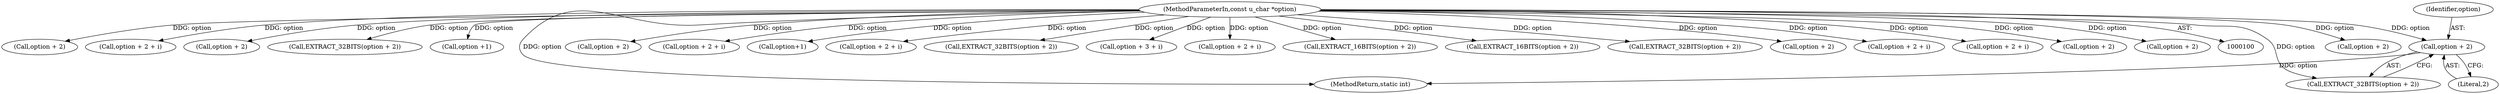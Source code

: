 digraph "0_tcpdump_211124b972e74f0da66bc8b16f181f78793e2f66@pointer" {
"1000229" [label="(Call,option + 2)"];
"1000102" [label="(MethodParameterIn,const u_char *option)"];
"1000282" [label="(Call,option + 2)"];
"1000269" [label="(Call,option + 2)"];
"1000392" [label="(Call,option + 2 + i)"];
"1000515" [label="(Call,option + 2)"];
"1000474" [label="(Call,EXTRACT_32BITS(option + 2))"];
"1000124" [label="(Call,option +1)"];
"1000228" [label="(Call,EXTRACT_32BITS(option + 2))"];
"1000218" [label="(Call,option + 2)"];
"1000425" [label="(Call,option + 2 + i)"];
"1000118" [label="(Call,option+1)"];
"1000458" [label="(Call,option + 2 + i)"];
"1000514" [label="(Call,EXTRACT_32BITS(option + 2))"];
"1000102" [label="(MethodParameterIn,const u_char *option)"];
"1000231" [label="(Literal,2)"];
"1000302" [label="(Call,option + 3 + i)"];
"1000359" [label="(Call,option + 2 + i)"];
"1000582" [label="(MethodReturn,static int)"];
"1000217" [label="(Call,EXTRACT_16BITS(option + 2))"];
"1000528" [label="(Call,EXTRACT_16BITS(option + 2))"];
"1000230" [label="(Identifier,option)"];
"1000494" [label="(Call,EXTRACT_32BITS(option + 2))"];
"1000475" [label="(Call,option + 2)"];
"1000335" [label="(Call,option + 2 + i)"];
"1000565" [label="(Call,option + 2 + i)"];
"1000229" [label="(Call,option + 2)"];
"1000529" [label="(Call,option + 2)"];
"1000495" [label="(Call,option + 2)"];
"1000229" -> "1000228"  [label="AST: "];
"1000229" -> "1000231"  [label="CFG: "];
"1000230" -> "1000229"  [label="AST: "];
"1000231" -> "1000229"  [label="AST: "];
"1000228" -> "1000229"  [label="CFG: "];
"1000229" -> "1000582"  [label="DDG: option"];
"1000102" -> "1000229"  [label="DDG: option"];
"1000102" -> "1000100"  [label="AST: "];
"1000102" -> "1000582"  [label="DDG: option"];
"1000102" -> "1000118"  [label="DDG: option"];
"1000102" -> "1000124"  [label="DDG: option"];
"1000102" -> "1000217"  [label="DDG: option"];
"1000102" -> "1000218"  [label="DDG: option"];
"1000102" -> "1000228"  [label="DDG: option"];
"1000102" -> "1000269"  [label="DDG: option"];
"1000102" -> "1000282"  [label="DDG: option"];
"1000102" -> "1000302"  [label="DDG: option"];
"1000102" -> "1000335"  [label="DDG: option"];
"1000102" -> "1000359"  [label="DDG: option"];
"1000102" -> "1000392"  [label="DDG: option"];
"1000102" -> "1000425"  [label="DDG: option"];
"1000102" -> "1000458"  [label="DDG: option"];
"1000102" -> "1000474"  [label="DDG: option"];
"1000102" -> "1000475"  [label="DDG: option"];
"1000102" -> "1000494"  [label="DDG: option"];
"1000102" -> "1000495"  [label="DDG: option"];
"1000102" -> "1000514"  [label="DDG: option"];
"1000102" -> "1000515"  [label="DDG: option"];
"1000102" -> "1000528"  [label="DDG: option"];
"1000102" -> "1000529"  [label="DDG: option"];
"1000102" -> "1000565"  [label="DDG: option"];
}
